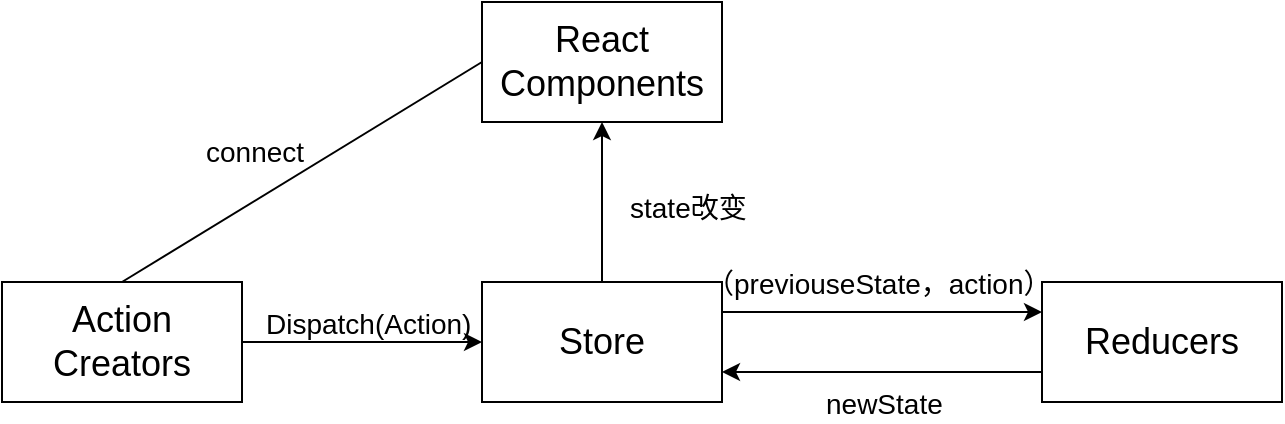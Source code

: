 <mxfile version="10.8.7" type="github"><diagram id="ainEYJZJDx5fjz22C0KB" name="第 1 页"><mxGraphModel dx="1158" dy="543" grid="1" gridSize="10" guides="1" tooltips="1" connect="1" arrows="1" fold="1" page="1" pageScale="1" pageWidth="827" pageHeight="1169" math="0" shadow="0"><root><mxCell id="0"/><mxCell id="1" parent="0"/><mxCell id="y2G269mF4iPjtnBZo5tC-5" style="edgeStyle=orthogonalEdgeStyle;rounded=0;orthogonalLoop=1;jettySize=auto;html=1;exitX=1;exitY=0.5;exitDx=0;exitDy=0;entryX=0;entryY=0.5;entryDx=0;entryDy=0;" edge="1" parent="1" source="y2G269mF4iPjtnBZo5tC-1" target="y2G269mF4iPjtnBZo5tC-2"><mxGeometry relative="1" as="geometry"/></mxCell><mxCell id="y2G269mF4iPjtnBZo5tC-1" value="&lt;font style=&quot;font-size: 18px&quot;&gt;Action Creators&lt;/font&gt;" style="rounded=0;whiteSpace=wrap;html=1;" vertex="1" parent="1"><mxGeometry x="120" y="200" width="120" height="60" as="geometry"/></mxCell><mxCell id="y2G269mF4iPjtnBZo5tC-7" style="edgeStyle=orthogonalEdgeStyle;rounded=0;orthogonalLoop=1;jettySize=auto;html=1;exitX=0;exitY=0.75;exitDx=0;exitDy=0;entryX=1;entryY=0.75;entryDx=0;entryDy=0;" edge="1" parent="1" source="y2G269mF4iPjtnBZo5tC-3" target="y2G269mF4iPjtnBZo5tC-2"><mxGeometry relative="1" as="geometry"/></mxCell><mxCell id="y2G269mF4iPjtnBZo5tC-8" style="edgeStyle=orthogonalEdgeStyle;rounded=0;orthogonalLoop=1;jettySize=auto;html=1;exitX=0.5;exitY=0;exitDx=0;exitDy=0;entryX=0.5;entryY=1;entryDx=0;entryDy=0;" edge="1" parent="1" source="y2G269mF4iPjtnBZo5tC-2" target="y2G269mF4iPjtnBZo5tC-4"><mxGeometry relative="1" as="geometry"/></mxCell><mxCell id="y2G269mF4iPjtnBZo5tC-2" value="&lt;font style=&quot;font-size: 18px&quot;&gt;Store&lt;/font&gt;" style="rounded=0;whiteSpace=wrap;html=1;" vertex="1" parent="1"><mxGeometry x="360" y="200" width="120" height="60" as="geometry"/></mxCell><mxCell id="y2G269mF4iPjtnBZo5tC-6" style="edgeStyle=orthogonalEdgeStyle;rounded=0;orthogonalLoop=1;jettySize=auto;html=1;exitX=1;exitY=0.25;exitDx=0;exitDy=0;entryX=0;entryY=0.25;entryDx=0;entryDy=0;" edge="1" parent="1" source="y2G269mF4iPjtnBZo5tC-2" target="y2G269mF4iPjtnBZo5tC-3"><mxGeometry relative="1" as="geometry"/></mxCell><mxCell id="y2G269mF4iPjtnBZo5tC-3" value="&lt;font style=&quot;font-size: 18px&quot;&gt;Reducers&lt;/font&gt;" style="rounded=0;whiteSpace=wrap;html=1;" vertex="1" parent="1"><mxGeometry x="640" y="200" width="120" height="60" as="geometry"/></mxCell><mxCell id="y2G269mF4iPjtnBZo5tC-14" style="orthogonalLoop=1;jettySize=auto;html=1;exitX=0;exitY=0.5;exitDx=0;exitDy=0;entryX=0.5;entryY=0;entryDx=0;entryDy=0;rounded=0;startArrow=none;startFill=0;endArrow=none;endFill=0;" edge="1" parent="1" source="y2G269mF4iPjtnBZo5tC-4" target="y2G269mF4iPjtnBZo5tC-1"><mxGeometry relative="1" as="geometry"/></mxCell><mxCell id="y2G269mF4iPjtnBZo5tC-4" value="&lt;font style=&quot;font-size: 18px&quot;&gt;React Components&lt;/font&gt;" style="rounded=0;whiteSpace=wrap;html=1;" vertex="1" parent="1"><mxGeometry x="360" y="60" width="120" height="60" as="geometry"/></mxCell><mxCell id="y2G269mF4iPjtnBZo5tC-10" value="&lt;font style=&quot;font-size: 14px&quot;&gt;Dispatch(Action)&lt;/font&gt;" style="text;html=1;resizable=0;points=[];autosize=1;align=left;verticalAlign=top;spacingTop=-4;" vertex="1" parent="1"><mxGeometry x="250" y="210" width="120" height="20" as="geometry"/></mxCell><mxCell id="y2G269mF4iPjtnBZo5tC-11" value="&lt;font style=&quot;font-size: 14px&quot;&gt;state改变&lt;/font&gt;" style="text;html=1;resizable=0;points=[];autosize=1;align=left;verticalAlign=top;spacingTop=-4;" vertex="1" parent="1"><mxGeometry x="432" y="152" width="70" height="20" as="geometry"/></mxCell><mxCell id="y2G269mF4iPjtnBZo5tC-12" value="&lt;font style=&quot;font-size: 14px&quot;&gt;（previouseState，action）&lt;/font&gt;" style="text;html=1;resizable=0;points=[];autosize=1;align=left;verticalAlign=top;spacingTop=-4;" vertex="1" parent="1"><mxGeometry x="470" y="190" width="190" height="20" as="geometry"/></mxCell><mxCell id="y2G269mF4iPjtnBZo5tC-13" value="&lt;font style=&quot;font-size: 14px&quot;&gt;newState&lt;/font&gt;" style="text;html=1;resizable=0;points=[];autosize=1;align=left;verticalAlign=top;spacingTop=-4;" vertex="1" parent="1"><mxGeometry x="530" y="250" width="70" height="20" as="geometry"/></mxCell><mxCell id="y2G269mF4iPjtnBZo5tC-15" value="&lt;pre&gt;&lt;font style=&quot;font-size: 14px&quot; face=&quot;Helvetica&quot;&gt;connect&lt;/font&gt;&lt;/pre&gt;" style="text;html=1;resizable=0;points=[];autosize=1;align=left;verticalAlign=top;spacingTop=-4;" vertex="1" parent="1"><mxGeometry x="220" y="112" width="60" height="40" as="geometry"/></mxCell></root></mxGraphModel></diagram></mxfile>